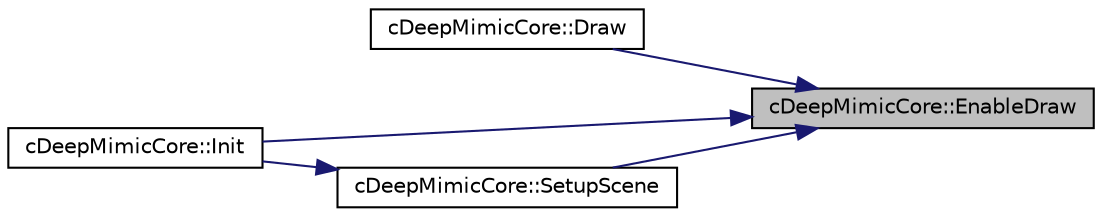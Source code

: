 digraph "cDeepMimicCore::EnableDraw"
{
 // LATEX_PDF_SIZE
  edge [fontname="Helvetica",fontsize="10",labelfontname="Helvetica",labelfontsize="10"];
  node [fontname="Helvetica",fontsize="10",shape=record];
  rankdir="RL";
  Node1 [label="cDeepMimicCore::EnableDraw",height=0.2,width=0.4,color="black", fillcolor="grey75", style="filled", fontcolor="black",tooltip=" "];
  Node1 -> Node2 [dir="back",color="midnightblue",fontsize="10",style="solid",fontname="Helvetica"];
  Node2 [label="cDeepMimicCore::Draw",height=0.2,width=0.4,color="black", fillcolor="white", style="filled",URL="$classc_deep_mimic_core.html#a53c0b8bdf0ee028d512137333c609705",tooltip=" "];
  Node1 -> Node3 [dir="back",color="midnightblue",fontsize="10",style="solid",fontname="Helvetica"];
  Node3 [label="cDeepMimicCore::Init",height=0.2,width=0.4,color="black", fillcolor="white", style="filled",URL="$classc_deep_mimic_core.html#ad02461ed379d0616f68e59334bacc797",tooltip=" "];
  Node1 -> Node4 [dir="back",color="midnightblue",fontsize="10",style="solid",fontname="Helvetica"];
  Node4 [label="cDeepMimicCore::SetupScene",height=0.2,width=0.4,color="black", fillcolor="white", style="filled",URL="$classc_deep_mimic_core.html#a5b79bdd89420df14431b225b41fbc51d",tooltip=" "];
  Node4 -> Node3 [dir="back",color="midnightblue",fontsize="10",style="solid",fontname="Helvetica"];
}
